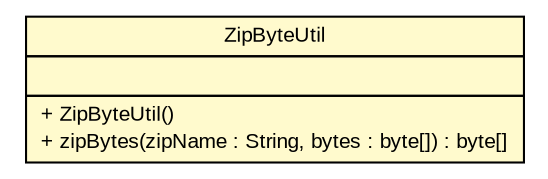 #!/usr/local/bin/dot
#
# Class diagram 
# Generated by UMLGraph version R5_6 (http://www.umlgraph.org/)
#

digraph G {
	edge [fontname="arial",fontsize=10,labelfontname="arial",labelfontsize=10];
	node [fontname="arial",fontsize=10,shape=plaintext];
	nodesep=0.25;
	ranksep=0.5;
	// br.gov.to.sefaz.util.file.ZipByteUtil
	c2550 [label=<<table title="br.gov.to.sefaz.util.file.ZipByteUtil" border="0" cellborder="1" cellspacing="0" cellpadding="2" port="p" bgcolor="lemonChiffon" href="./ZipByteUtil.html">
		<tr><td><table border="0" cellspacing="0" cellpadding="1">
<tr><td align="center" balign="center"> ZipByteUtil </td></tr>
		</table></td></tr>
		<tr><td><table border="0" cellspacing="0" cellpadding="1">
<tr><td align="left" balign="left">  </td></tr>
		</table></td></tr>
		<tr><td><table border="0" cellspacing="0" cellpadding="1">
<tr><td align="left" balign="left"> + ZipByteUtil() </td></tr>
<tr><td align="left" balign="left"> + zipBytes(zipName : String, bytes : byte[]) : byte[] </td></tr>
		</table></td></tr>
		</table>>, URL="./ZipByteUtil.html", fontname="arial", fontcolor="black", fontsize=10.0];
}

